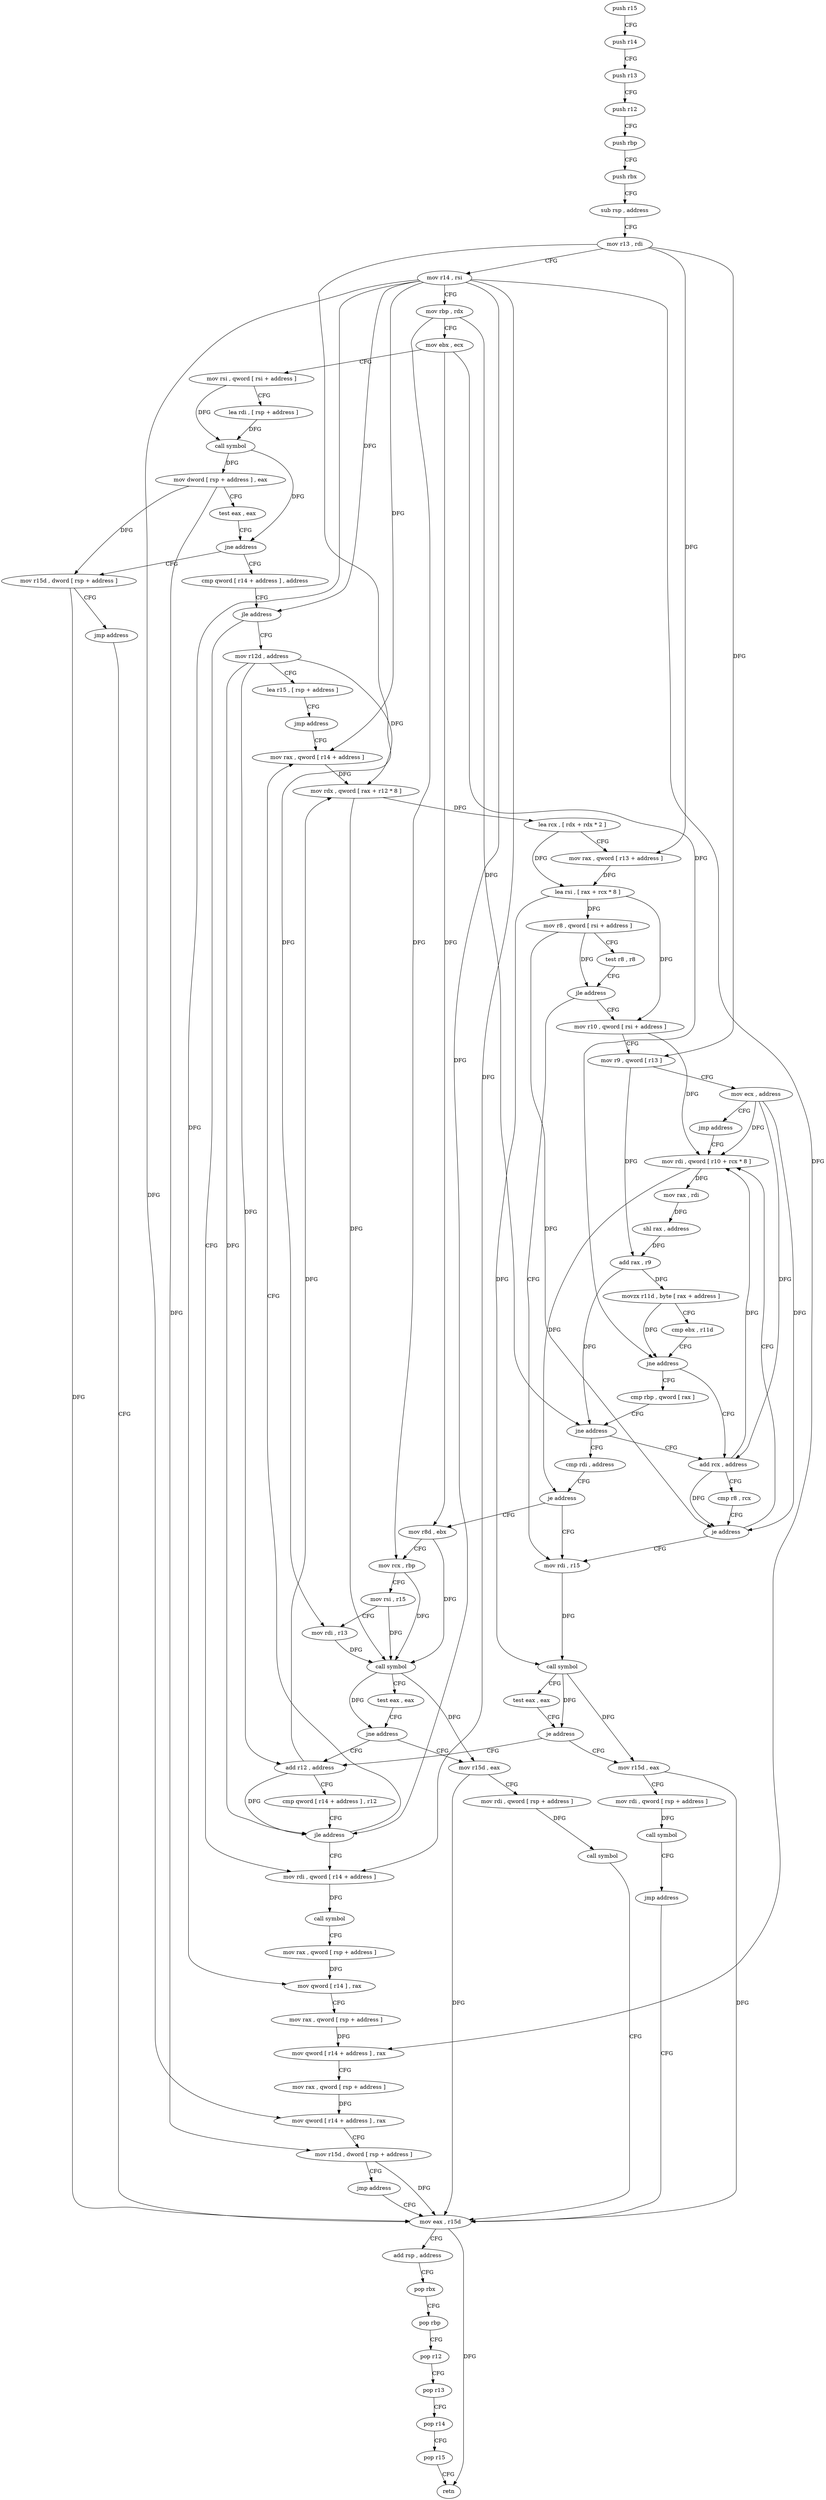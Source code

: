 digraph "func" {
"4246122" [label = "push r15" ]
"4246124" [label = "push r14" ]
"4246126" [label = "push r13" ]
"4246128" [label = "push r12" ]
"4246130" [label = "push rbp" ]
"4246131" [label = "push rbx" ]
"4246132" [label = "sub rsp , address" ]
"4246136" [label = "mov r13 , rdi" ]
"4246139" [label = "mov r14 , rsi" ]
"4246142" [label = "mov rbp , rdx" ]
"4246145" [label = "mov ebx , ecx" ]
"4246147" [label = "mov rsi , qword [ rsi + address ]" ]
"4246151" [label = "lea rdi , [ rsp + address ]" ]
"4246156" [label = "call symbol" ]
"4246161" [label = "mov dword [ rsp + address ] , eax" ]
"4246165" [label = "test eax , eax" ]
"4246167" [label = "jne address" ]
"4246416" [label = "mov r15d , dword [ rsp + address ]" ]
"4246173" [label = "cmp qword [ r14 + address ] , address" ]
"4246421" [label = "jmp address" ]
"4246356" [label = "mov eax , r15d" ]
"4246178" [label = "jle address" ]
"4246374" [label = "mov rdi , qword [ r14 + address ]" ]
"4246184" [label = "mov r12d , address" ]
"4246359" [label = "add rsp , address" ]
"4246363" [label = "pop rbx" ]
"4246364" [label = "pop rbp" ]
"4246365" [label = "pop r12" ]
"4246367" [label = "pop r13" ]
"4246369" [label = "pop r14" ]
"4246371" [label = "pop r15" ]
"4246373" [label = "retn" ]
"4246378" [label = "call symbol" ]
"4246383" [label = "mov rax , qword [ rsp + address ]" ]
"4246388" [label = "mov qword [ r14 ] , rax" ]
"4246391" [label = "mov rax , qword [ rsp + address ]" ]
"4246396" [label = "mov qword [ r14 + address ] , rax" ]
"4246400" [label = "mov rax , qword [ rsp + address ]" ]
"4246405" [label = "mov qword [ r14 + address ] , rax" ]
"4246409" [label = "mov r15d , dword [ rsp + address ]" ]
"4246414" [label = "jmp address" ]
"4246190" [label = "lea r15 , [ rsp + address ]" ]
"4246195" [label = "jmp address" ]
"4246272" [label = "mov rax , qword [ r14 + address ]" ]
"4246276" [label = "mov rdx , qword [ rax + r12 * 8 ]" ]
"4246280" [label = "lea rcx , [ rdx + rdx * 2 ]" ]
"4246284" [label = "mov rax , qword [ r13 + address ]" ]
"4246288" [label = "lea rsi , [ rax + rcx * 8 ]" ]
"4246292" [label = "mov r8 , qword [ rsi + address ]" ]
"4246296" [label = "test r8 , r8" ]
"4246299" [label = "jle address" ]
"4246316" [label = "mov rdi , r15" ]
"4246301" [label = "mov r10 , qword [ rsi + address ]" ]
"4246319" [label = "call symbol" ]
"4246324" [label = "test eax , eax" ]
"4246326" [label = "je address" ]
"4246262" [label = "add r12 , address" ]
"4246328" [label = "mov r15d , eax" ]
"4246305" [label = "mov r9 , qword [ r13 ]" ]
"4246309" [label = "mov ecx , address" ]
"4246314" [label = "jmp address" ]
"4246206" [label = "mov rdi , qword [ r10 + rcx * 8 ]" ]
"4246266" [label = "cmp qword [ r14 + address ] , r12" ]
"4246270" [label = "jle address" ]
"4246331" [label = "mov rdi , qword [ rsp + address ]" ]
"4246336" [label = "call symbol" ]
"4246341" [label = "jmp address" ]
"4246210" [label = "mov rax , rdi" ]
"4246213" [label = "shl rax , address" ]
"4246217" [label = "add rax , r9" ]
"4246220" [label = "movzx r11d , byte [ rax + address ]" ]
"4246225" [label = "cmp ebx , r11d" ]
"4246228" [label = "jne address" ]
"4246197" [label = "add rcx , address" ]
"4246230" [label = "cmp rbp , qword [ rax ]" ]
"4246201" [label = "cmp r8 , rcx" ]
"4246204" [label = "je address" ]
"4246233" [label = "jne address" ]
"4246235" [label = "cmp rdi , address" ]
"4246239" [label = "je address" ]
"4246241" [label = "mov r8d , ebx" ]
"4246244" [label = "mov rcx , rbp" ]
"4246247" [label = "mov rsi , r15" ]
"4246250" [label = "mov rdi , r13" ]
"4246253" [label = "call symbol" ]
"4246258" [label = "test eax , eax" ]
"4246260" [label = "jne address" ]
"4246343" [label = "mov r15d , eax" ]
"4246346" [label = "mov rdi , qword [ rsp + address ]" ]
"4246351" [label = "call symbol" ]
"4246122" -> "4246124" [ label = "CFG" ]
"4246124" -> "4246126" [ label = "CFG" ]
"4246126" -> "4246128" [ label = "CFG" ]
"4246128" -> "4246130" [ label = "CFG" ]
"4246130" -> "4246131" [ label = "CFG" ]
"4246131" -> "4246132" [ label = "CFG" ]
"4246132" -> "4246136" [ label = "CFG" ]
"4246136" -> "4246139" [ label = "CFG" ]
"4246136" -> "4246284" [ label = "DFG" ]
"4246136" -> "4246305" [ label = "DFG" ]
"4246136" -> "4246250" [ label = "DFG" ]
"4246139" -> "4246142" [ label = "CFG" ]
"4246139" -> "4246178" [ label = "DFG" ]
"4246139" -> "4246374" [ label = "DFG" ]
"4246139" -> "4246388" [ label = "DFG" ]
"4246139" -> "4246396" [ label = "DFG" ]
"4246139" -> "4246405" [ label = "DFG" ]
"4246139" -> "4246272" [ label = "DFG" ]
"4246139" -> "4246270" [ label = "DFG" ]
"4246142" -> "4246145" [ label = "CFG" ]
"4246142" -> "4246233" [ label = "DFG" ]
"4246142" -> "4246244" [ label = "DFG" ]
"4246145" -> "4246147" [ label = "CFG" ]
"4246145" -> "4246228" [ label = "DFG" ]
"4246145" -> "4246241" [ label = "DFG" ]
"4246147" -> "4246151" [ label = "CFG" ]
"4246147" -> "4246156" [ label = "DFG" ]
"4246151" -> "4246156" [ label = "DFG" ]
"4246156" -> "4246161" [ label = "DFG" ]
"4246156" -> "4246167" [ label = "DFG" ]
"4246161" -> "4246165" [ label = "CFG" ]
"4246161" -> "4246416" [ label = "DFG" ]
"4246161" -> "4246409" [ label = "DFG" ]
"4246165" -> "4246167" [ label = "CFG" ]
"4246167" -> "4246416" [ label = "CFG" ]
"4246167" -> "4246173" [ label = "CFG" ]
"4246416" -> "4246421" [ label = "CFG" ]
"4246416" -> "4246356" [ label = "DFG" ]
"4246173" -> "4246178" [ label = "CFG" ]
"4246421" -> "4246356" [ label = "CFG" ]
"4246356" -> "4246359" [ label = "CFG" ]
"4246356" -> "4246373" [ label = "DFG" ]
"4246178" -> "4246374" [ label = "CFG" ]
"4246178" -> "4246184" [ label = "CFG" ]
"4246374" -> "4246378" [ label = "DFG" ]
"4246184" -> "4246190" [ label = "CFG" ]
"4246184" -> "4246276" [ label = "DFG" ]
"4246184" -> "4246262" [ label = "DFG" ]
"4246184" -> "4246270" [ label = "DFG" ]
"4246359" -> "4246363" [ label = "CFG" ]
"4246363" -> "4246364" [ label = "CFG" ]
"4246364" -> "4246365" [ label = "CFG" ]
"4246365" -> "4246367" [ label = "CFG" ]
"4246367" -> "4246369" [ label = "CFG" ]
"4246369" -> "4246371" [ label = "CFG" ]
"4246371" -> "4246373" [ label = "CFG" ]
"4246378" -> "4246383" [ label = "CFG" ]
"4246383" -> "4246388" [ label = "DFG" ]
"4246388" -> "4246391" [ label = "CFG" ]
"4246391" -> "4246396" [ label = "DFG" ]
"4246396" -> "4246400" [ label = "CFG" ]
"4246400" -> "4246405" [ label = "DFG" ]
"4246405" -> "4246409" [ label = "CFG" ]
"4246409" -> "4246414" [ label = "CFG" ]
"4246409" -> "4246356" [ label = "DFG" ]
"4246414" -> "4246356" [ label = "CFG" ]
"4246190" -> "4246195" [ label = "CFG" ]
"4246195" -> "4246272" [ label = "CFG" ]
"4246272" -> "4246276" [ label = "DFG" ]
"4246276" -> "4246280" [ label = "DFG" ]
"4246276" -> "4246253" [ label = "DFG" ]
"4246280" -> "4246284" [ label = "CFG" ]
"4246280" -> "4246288" [ label = "DFG" ]
"4246284" -> "4246288" [ label = "DFG" ]
"4246288" -> "4246292" [ label = "DFG" ]
"4246288" -> "4246319" [ label = "DFG" ]
"4246288" -> "4246301" [ label = "DFG" ]
"4246292" -> "4246296" [ label = "CFG" ]
"4246292" -> "4246299" [ label = "DFG" ]
"4246292" -> "4246204" [ label = "DFG" ]
"4246296" -> "4246299" [ label = "CFG" ]
"4246299" -> "4246316" [ label = "CFG" ]
"4246299" -> "4246301" [ label = "CFG" ]
"4246316" -> "4246319" [ label = "DFG" ]
"4246301" -> "4246305" [ label = "CFG" ]
"4246301" -> "4246206" [ label = "DFG" ]
"4246319" -> "4246324" [ label = "CFG" ]
"4246319" -> "4246326" [ label = "DFG" ]
"4246319" -> "4246328" [ label = "DFG" ]
"4246324" -> "4246326" [ label = "CFG" ]
"4246326" -> "4246262" [ label = "CFG" ]
"4246326" -> "4246328" [ label = "CFG" ]
"4246262" -> "4246266" [ label = "CFG" ]
"4246262" -> "4246276" [ label = "DFG" ]
"4246262" -> "4246270" [ label = "DFG" ]
"4246328" -> "4246331" [ label = "CFG" ]
"4246328" -> "4246356" [ label = "DFG" ]
"4246305" -> "4246309" [ label = "CFG" ]
"4246305" -> "4246217" [ label = "DFG" ]
"4246309" -> "4246314" [ label = "CFG" ]
"4246309" -> "4246206" [ label = "DFG" ]
"4246309" -> "4246197" [ label = "DFG" ]
"4246309" -> "4246204" [ label = "DFG" ]
"4246314" -> "4246206" [ label = "CFG" ]
"4246206" -> "4246210" [ label = "DFG" ]
"4246206" -> "4246239" [ label = "DFG" ]
"4246266" -> "4246270" [ label = "CFG" ]
"4246270" -> "4246374" [ label = "CFG" ]
"4246270" -> "4246272" [ label = "CFG" ]
"4246331" -> "4246336" [ label = "DFG" ]
"4246336" -> "4246341" [ label = "CFG" ]
"4246341" -> "4246356" [ label = "CFG" ]
"4246210" -> "4246213" [ label = "DFG" ]
"4246213" -> "4246217" [ label = "DFG" ]
"4246217" -> "4246220" [ label = "DFG" ]
"4246217" -> "4246233" [ label = "DFG" ]
"4246220" -> "4246225" [ label = "CFG" ]
"4246220" -> "4246228" [ label = "DFG" ]
"4246225" -> "4246228" [ label = "CFG" ]
"4246228" -> "4246197" [ label = "CFG" ]
"4246228" -> "4246230" [ label = "CFG" ]
"4246197" -> "4246201" [ label = "CFG" ]
"4246197" -> "4246206" [ label = "DFG" ]
"4246197" -> "4246204" [ label = "DFG" ]
"4246230" -> "4246233" [ label = "CFG" ]
"4246201" -> "4246204" [ label = "CFG" ]
"4246204" -> "4246316" [ label = "CFG" ]
"4246204" -> "4246206" [ label = "CFG" ]
"4246233" -> "4246197" [ label = "CFG" ]
"4246233" -> "4246235" [ label = "CFG" ]
"4246235" -> "4246239" [ label = "CFG" ]
"4246239" -> "4246316" [ label = "CFG" ]
"4246239" -> "4246241" [ label = "CFG" ]
"4246241" -> "4246244" [ label = "CFG" ]
"4246241" -> "4246253" [ label = "DFG" ]
"4246244" -> "4246247" [ label = "CFG" ]
"4246244" -> "4246253" [ label = "DFG" ]
"4246247" -> "4246250" [ label = "CFG" ]
"4246247" -> "4246253" [ label = "DFG" ]
"4246250" -> "4246253" [ label = "DFG" ]
"4246253" -> "4246258" [ label = "CFG" ]
"4246253" -> "4246260" [ label = "DFG" ]
"4246253" -> "4246343" [ label = "DFG" ]
"4246258" -> "4246260" [ label = "CFG" ]
"4246260" -> "4246343" [ label = "CFG" ]
"4246260" -> "4246262" [ label = "CFG" ]
"4246343" -> "4246346" [ label = "CFG" ]
"4246343" -> "4246356" [ label = "DFG" ]
"4246346" -> "4246351" [ label = "DFG" ]
"4246351" -> "4246356" [ label = "CFG" ]
}
